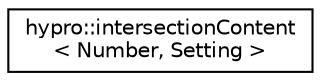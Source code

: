 digraph "Graphical Class Hierarchy"
{
  edge [fontname="Helvetica",fontsize="10",labelfontname="Helvetica",labelfontsize="10"];
  node [fontname="Helvetica",fontsize="10",shape=record];
  rankdir="LR";
  Node1 [label="hypro::intersectionContent\l\< Number, Setting \>",height=0.2,width=0.4,color="black", fillcolor="white", style="filled",URL="$structhypro_1_1intersectionContent.html"];
}
